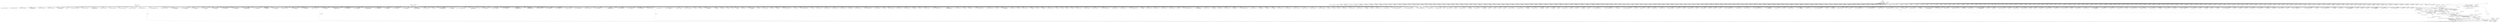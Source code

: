 digraph "0_ImageMagick_56d6e20de489113617cbbddaf41e92600a34db22@pointer" {
"1015422" [label="(Call,ScaleImage(msl_info->image[n],geometry.width,\n            geometry.height,&msl_info->image[n]->exception))"];
"1015353" [label="(Call,ParseRegionGeometry(msl_info->image[n],value,\n                        &geometry,exception))"];
"1015270" [label="(Call,msl_info->image[n] == (Image *) NULL)"];
"1015276" [label="(Call,(Image *) NULL)"];
"1000237" [label="(Call,(char *) NULL)"];
"1000232" [label="(Call,(const char *) NULL)"];
"1015383" [label="(Call,StringToUnsignedLong(value))"];
"1000235" [label="(Call,value=(char *) NULL)"];
"1015405" [label="(Call,StringToLong(value))"];
"1000245" [label="(Call,ResetMagickMemory(&geometry,0,sizeof(geometry)))"];
"1000217" [label="(Call,exception=AcquireExceptionInfo())"];
"1015401" [label="(Call,geometry.width=StringToLong(value))"];
"1015379" [label="(Call,geometry.height=StringToUnsignedLong(value))"];
"1015420" [label="(Call,scale_image=ScaleImage(msl_info->image[n],geometry.width,\n            geometry.height,&msl_info->image[n]->exception))"];
"1015443" [label="(Call,scale_image == (Image *) NULL)"];
"1015461" [label="(Call,msl_info->image[n]=scale_image)"];
"1015455" [label="(Call,DestroyImage(msl_info->image[n]))"];
"1015449" [label="(Call,msl_info->image[n]=DestroyImage(msl_info->image[n]))"];
"1018046" [label="(Call,(Image*) NULL)"];
"1017467" [label="(Call,(Image *) NULL)"];
"1003098" [label="(Call,StringToDouble(value,\n                        (char **) NULL))"];
"1008311" [label="(Call,SetMSLAttributes(msl_info,keyword,value))"];
"1014502" [label="(Call,(Image *) NULL)"];
"1003100" [label="(Call,(char **) NULL)"];
"1014729" [label="(Call,(const xmlChar *) NULL)"];
"1000234" [label="(Identifier,NULL)"];
"1009820" [label="(Call,(const xmlChar *) NULL)"];
"1004528" [label="(Call,ParseGravityGeometry(msl_info->image[n],value,\n                        &geometry,exception))"];
"1016133" [label="(Call,(const char *) NULL)"];
"1010162" [label="(Call,ParseChannelOption(value))"];
"1003342" [label="(Call,(const xmlChar *) NULL)"];
"1008856" [label="(Call,(Image *) NULL)"];
"1000248" [label="(Literal,0)"];
"1004334" [label="(Call,(const xmlChar *) NULL)"];
"1011845" [label="(Call,ParseCommandOption(MagickGravityOptions,MagickFalse,\n                        value))"];
"1004223" [label="(Call,(Image *) NULL)"];
"1014856" [label="(Call,(Image *) NULL)"];
"1001578" [label="(Call,(const xmlChar *) NULL)"];
"1014978" [label="(Call,(char **) NULL)"];
"1000838" [label="(Call,CloneString(&draw_info->font,value))"];
"1013508" [label="(Call,StringToLong( value ))"];
"1015667" [label="(Call,StringToDouble(value,\n                        (char **) NULL))"];
"1007460" [label="(Call,StringToLong(value))"];
"1010505" [label="(Call,StringToDouble(value,\n                        (char **) NULL))"];
"1004729" [label="(Call,(const xmlChar *) NULL)"];
"1000692" [label="(Call,ParseCommandOption(MagickAlignOptions,MagickFalse,\n                        value))"];
"1000243" [label="(Call,(void) ResetMagickMemory(&geometry,0,sizeof(geometry)))"];
"1016664" [label="(Call,StringToLong(value))"];
"1008628" [label="(Call,(char **) NULL)"];
"1018781" [label="(Call,(Image *) NULL)"];
"1003476" [label="(Call,(Image *) NULL)"];
"1015420" [label="(Call,scale_image=ScaleImage(msl_info->image[n],geometry.width,\n            geometry.height,&msl_info->image[n]->exception))"];
"1015444" [label="(Identifier,scale_image)"];
"1015173" [label="(Call,StringToUnsignedLong(value))"];
"1000279" [label="(Call,(Image *) NULL)"];
"1009307" [label="(Call,StringToLong(value))"];
"1019173" [label="(Call,(char **) NULL)"];
"1018251" [label="(Call,(Image*) NULL)"];
"1005603" [label="(Call,(char **) NULL)"];
"1011788" [label="(Call,CloneString(&draw_info->font,value))"];
"1010711" [label="(Call,QueryMagickColor(value,&fill_color,exception))"];
"1005877" [label="(Call,ParseGeometry(value,&geometry_info))"];
"1006241" [label="(Call,(const xmlChar *) NULL)"];
"1009874" [label="(Call,StringToDouble(value,\n                        (char **) NULL))"];
"1009938" [label="(Call,StringToDouble(value,\n                        (char **) NULL))"];
"1009092" [label="(Call,SetGeometry(msl_info->image[n],&geometry))"];
"1011967" [label="(Call,ParseGeometry(value,&geometry_info))"];
"1009346" [label="(Call,StringToLong(value))"];
"1012993" [label="(Call,(Image *) NULL)"];
"1015362" [label="(Identifier,exception)"];
"1017221" [label="(Call,(Image *) NULL)"];
"1011331" [label="(Call,ParseCommandOption(MagickBooleanOptions,MagickFalse,\n                        value))"];
"1005777" [label="(Call,QueryColorDatabase(value,&draw_info->stroke,\n                        exception))"];
"1016433" [label="(Call,ParseCommandOption(MagickBooleanOptions,MagickFalse,\n                        value))"];
"1003852" [label="(Call,AcquireAuthenticCacheView(composite_image,\n                        exception))"];
"1014248" [label="(Call,(Image *) NULL)"];
"1015423" [label="(Call,msl_info->image[n])"];
"1015431" [label="(Call,geometry.height)"];
"1007724" [label="(Call,(char **) NULL)"];
"1007223" [label="(Call,(const xmlChar *) NULL)"];
"1003220" [label="(Call,StringToLong(value))"];
"1005808" [label="(Call,ParseCommandOption(MagickStyleOptions,MagickFalse,\n                        value))"];
"1010732" [label="(Call,StringToDouble(value,\n                        (char **) NULL))"];
"1015143" [label="(Call,ParseRegionGeometry(msl_info->image[n],value,\n                        &geometry,exception))"];
"1015865" [label="(Call,LocaleCompare(property,value))"];
"1009893" [label="(Call,(char **) NULL)"];
"1004956" [label="(Call,(Image *) NULL)"];
"1008011" [label="(Call,FormatLocaleString(value,MaxTextExtent,\"%.20g\",\n                      (double) msl_info->image[n]->rows))"];
"1001337" [label="(Call,StringToLong(value))"];
"1014663" [label="(Call,(Image *) NULL)"];
"1006434" [label="(Call,(const xmlChar *) NULL)"];
"1001156" [label="(Call,StringToLong(value))"];
"1012757" [label="(Call,StringToLong(value))"];
"1015597" [label="(Call,ParseCommandOption(MagickColorspaceOptions,\n                        MagickFalse,value))"];
"1016244" [label="(Call,SetMSLAttributes(msl_info,keyword,value))"];
"1002331" [label="(Call,(const xmlChar *) NULL)"];
"1008729" [label="(Call,(Image *) NULL)"];
"1015066" [label="(Call,(Image *) NULL)"];
"1006523" [label="(Call,(char **) NULL)"];
"1000392" [label="(Call,ParseCommandOption(MagickNoiseOptions,MagickFalse,\n                        value))"];
"1012102" [label="(Call,StringToLong(value))"];
"1016032" [label="(Call,strlen( value ))"];
"1002499" [label="(Call,(Image *) NULL)"];
"1000862" [label="(Call,ParsePageGeometry(msl_info->image[n],value,\n                        &geometry,exception))"];
"1003604" [label="(Call,QueryColorDatabase(value,\n                        &composite_image->background_color,exception))"];
"1007416" [label="(Call,StringToLong(value))"];
"1016408" [label="(Call,ParseGeometry(value,&geometry_info))"];
"1019031" [label="(Call,(const char *) NULL)"];
"1007794" [label="(Call,StringToDouble(value,(char **) NULL))"];
"1019526" [label="(Call,CopyMagickString(msl_info->image[n]->filename,value,\n                      MaxTextExtent))"];
"1015461" [label="(Call,msl_info->image[n]=scale_image)"];
"1007668" [label="(Call,(const xmlChar *) NULL)"];
"1004641" [label="(Call,CropImage(msl_info->image[n],&geometry,\n            &msl_info->image[n]->exception))"];
"1007621" [label="(Call,(Image *) NULL)"];
"1018821" [label="(Call,(Image *) NULL)"];
"1015378" [label="(Block,)"];
"1011472" [label="(Call,(const xmlChar **) NULL)"];
"1000232" [label="(Call,(const char *) NULL)"];
"1013107" [label="(Call,(char **) NULL)"];
"1005577" [label="(Call,CloneString(&draw_info->primitive,value))"];
"1000218" [label="(Identifier,exception)"];
"1001994" [label="(Call,SetGeometry(msl_info->image[n],&geometry))"];
"1015421" [label="(Identifier,scale_image)"];
"1000235" [label="(Call,value=(char *) NULL)"];
"1005546" [label="(Call,ConcatenateString(&draw_info->primitive,value))"];
"1005995" [label="(Call,StringToLong(value))"];
"1015464" [label="(Identifier,msl_info)"];
"1003814" [label="(Call,StringToLong(value))"];
"1018560" [label="(Call,(Image *) NULL)"];
"1007275" [label="(Call,ParseCommandOption(MagickComposeOptions,\n                        MagickFalse,value))"];
"1003448" [label="(Call,(const char *) NULL)"];
"1000307" [label="(Call,(const xmlChar *) NULL)"];
"1003636" [label="(Call,ParsePageGeometry(msl_info->image[n],value,\n                        &geometry,exception))"];
"1019122" [label="(Call,(const xmlChar *) NULL)"];
"1017362" [label="(Call,StringToDouble(value,\n                        (char **) NULL))"];
"1018222" [label="(Call,LocaleCompare(theAttr, value))"];
"1008651" [label="(Call,(char **) NULL)"];
"1015281" [label="(Identifier,OptionError)"];
"1017596" [label="(Call,(const xmlChar *) NULL)"];
"1015385" [label="(ControlStructure,break;)"];
"1017492" [label="(Call,(const xmlChar *) NULL)"];
"1017427" [label="(Call,(Image *) NULL)"];
"1004558" [label="(Call,StringToLong(value))"];
"1015276" [label="(Call,(Image *) NULL)"];
"1005159" [label="(Call,p=value)"];
"1018149" [label="(Call,(const xmlChar *) NULL)"];
"1007345" [label="(Call,ParsePageGeometry(msl_info->image[n],value,\n                        &geometry,exception))"];
"1015422" [label="(Call,ScaleImage(msl_info->image[n],geometry.width,\n            geometry.height,&msl_info->image[n]->exception))"];
"1008160" [label="(Call,(const xmlChar *) NULL)"];
"1013693" [label="(Call,StringToDouble(value,\n                        (char **) NULL))"];
"1002109" [label="(Call,QueryColorDatabase(value,\n                        &msl_info->image[n]->border_color,exception))"];
"1011228" [label="(Call,(const xmlChar *) NULL)"];
"1003769" [label="(Call,LocaleCompare(value,value))"];
"1000895" [label="(Call,ParseCommandOption(MagickGravityOptions,\n                        MagickFalse,value))"];
"1015434" [label="(Call,&msl_info->image[n]->exception)"];
"1010626" [label="(Call,(const xmlChar *) NULL)"];
"1013264" [label="(Call,(const xmlChar *) NULL)"];
"1018710" [label="(Call,(char **) NULL)"];
"1007056" [label="(Call,(Image *) NULL)"];
"1018629" [label="(Call,(Image *) NULL)"];
"1012008" [label="(Call,(char **) NULL)"];
"1004781" [label="(Call,StringToLong(value))"];
"1017908" [label="(Call,(Image*) NULL)"];
"1015948" [label="(Call,ParseGeometry(value,&geometry_info))"];
"1006586" [label="(Call,(Image *) NULL)"];
"1010507" [label="(Call,(char **) NULL)"];
"1004701" [label="(Call,(Image *) NULL)"];
"1011282" [label="(Call,StringToLong(value))"];
"1018708" [label="(Call,StringToDouble(value,\n                        (char **) NULL))"];
"1002068" [label="(Call,ParseCommandOption(MagickComposeOptions,MagickFalse,\n                        value))"];
"1004108" [label="(Call,StringToLong(value))"];
"1008556" [label="(Call,(Image *) NULL)"];
"1015384" [label="(Identifier,value)"];
"1001983" [label="(Call,(Image *) NULL)"];
"1017944" [label="(Call,(const xmlChar *) NULL)"];
"1008486" [label="(Call,(Image *) NULL)"];
"1018416" [label="(Call,(Image *) NULL)"];
"1013153" [label="(Call,(Image *) NULL)"];
"1015468" [label="(ControlStructure,break;)"];
"1012054" [label="(Call,ParseCommandOption(MagickStretchOptions,MagickFalse,\n                        value))"];
"1007796" [label="(Call,(char **) NULL)"];
"1003224" [label="(Call,GetOneVirtualMagickPixel(msl_info->image[n],\n                        geometry.x,geometry.y,&target,exception))"];
"1013528" [label="(Call,StringToLong( value ))"];
"1008649" [label="(Call,StringToDouble(value,(char **) NULL))"];
"1015401" [label="(Call,geometry.width=StringToLong(value))"];
"1005399" [label="(Call,CloneString(&draw_info->family,value))"];
"1008234" [label="(Call,ReadImage(msl_info->image_info[n],exception))"];
"1009914" [label="(Call,ParseGeometry(value,&geometry_info))"];
"1010470" [label="(Call,ParseGeometry(value,&geometry_info))"];
"1003452" [label="(Call,LocaleCompare(attribute,value))"];
"1006293" [label="(Call,ParseGeometry(value,&geometry_info))"];
"1000219" [label="(Call,AcquireExceptionInfo())"];
"1010545" [label="(Call,(Image *) NULL)"];
"1004476" [label="(Call,(const xmlChar *) NULL)"];
"1014055" [label="(Call,ParseCommandOption(MagickFilterOptions,MagickFalse,\n                        value))"];
"1004443" [label="(Call,(Image *) NULL)"];
"1005702" [label="(Call,(char **) NULL)"];
"1018731" [label="(Call,ParseGeometry(value,&geometry_info))"];
"1011909" [label="(Call,(char **) NULL)"];
"1004147" [label="(Call,StringToLong(value))"];
"1000785" [label="(Call,CloneString(&draw_info->encoding,value))"];
"1015359" [label="(Identifier,value)"];
"1009559" [label="(Call,(char **) NULL)"];
"1016998" [label="(Call,(Image *) NULL)"];
"1001203" [label="(Call,CloneString(&draw_info->text,value))"];
"1016530" [label="(Call,(Image *) NULL)"];
"1012165" [label="(Call,ParseGeometry(value,&geometry_info))"];
"1005566" [label="(Call,(char **) NULL)"];
"1009557" [label="(Call,StringToDouble(value,\n                        (char **) NULL))"];
"1002635" [label="(Call,(Image *) NULL)"];
"1012914" [label="(Call,value == (char *) NULL)"];
"1002016" [label="(Call,(const xmlChar *) NULL)"];
"1017744" [label="(Call,(const xmlChar *) NULL)"];
"1015354" [label="(Call,msl_info->image[n])"];
"1009282" [label="(Call,StringToDouble(value,(char **) NULL))"];
"1011368" [label="(Call,ParseCommandOption(MagickBooleanOptions,MagickFalse,\n                        value))"];
"1015895" [label="(Call,ParseCommandOption(\n                    MagickColorspaceOptions,MagickFalse,value))"];
"1004306" [label="(Call,(Image *) NULL)"];
"1002574" [label="(Call,StringToDouble(value,(char **) NULL))"];
"1003989" [label="(Call,(Image *) NULL)"];
"1012916" [label="(Call,(char *) NULL)"];
"1002451" [label="(Call,(Image *) NULL)"];
"1014605" [label="(Call,StringToLong( value ))"];
"1006330" [label="(Call,(char **) NULL)"];
"1000359" [label="(Call,ParseChannelOption(value))"];
"1003966" [label="(Call,ParseCommandOption(MagickBooleanOptions,MagickFalse,\n                        value))"];
"1008606" [label="(Call,CopyMagickString(key,value,MaxTextExtent))"];
"1015270" [label="(Call,msl_info->image[n] == (Image *) NULL)"];
"1002597" [label="(Call,StringToLong( value ))"];
"1001108" [label="(Call,ParseCommandOption(MagickStretchOptions,\n                        MagickFalse,value))"];
"1014120" [label="(Call,StringToUnsignedLong(value))"];
"1012239" [label="(Call,StringToLong(value))"];
"1016886" [label="(Call,StringToDouble(value,(char **) NULL))"];
"1000936" [label="(Call,(char **) NULL)"];
"1006216" [label="(Call,(Image *) NULL)"];
"1015267" [label="(Block,)"];
"1003185" [label="(Call,GetOneVirtualMagickPixel(msl_info->image[n],\n                        geometry.x,geometry.y,&target,exception))"];
"1017831" [label="(Call,StringToDouble(value,\n                        (char **) NULL))"];
"1000959" [label="(Call,(char **) NULL)"];
"1000533" [label="(Call,(const xmlChar *) NULL)"];
"1002848" [label="(Call,StringToLong(value))"];
"1018113" [label="(Call,(Image*) NULL)"];
"1005564" [label="(Call,StringToDouble(value,\n                        (char **) NULL))"];
"1005726" [label="(Call,(char **) NULL)"];
"1005338" [label="(Call,CloneString(&draw_info->density,value))"];
"1016115" [label="(Call,ResetMagickMemory(&geometry,0,sizeof(geometry)))"];
"1002687" [label="(Call,SetGeometry(msl_info->image[n],&geometry))"];
"1017121" [label="(Call,StringToLong( value ))"];
"1012865" [label="(Call,(const xmlChar *) NULL)"];
"1012283" [label="(Call,StringToLong(value))"];
"1017564" [label="(Call,(Image *) NULL)"];
"1016909" [label="(Call,StringToLong( value ))"];
"1017387" [label="(Call,StringToLong(value))"];
"1002220" [label="(Call,BorderImage(msl_info->image[n],&geometry,\n            &msl_info->image[n]->exception))"];
"1000934" [label="(Call,StringToDouble(value,(char **) NULL))"];
"1007182" [label="(Call,(Image *) NULL)"];
"1002972" [label="(Call,SetGeometry(msl_info->image[n],&geometry))"];
"1015428" [label="(Call,geometry.width)"];
"1018321" [label="(Call,(Image *) NULL)"];
"1012970" [label="(Call,SetMSLAttributes(msl_info,keyword,value))"];
"1008334" [label="(Call,(Image *) NULL)"];
"1014806" [label="(Call,ParseGeometry(value,&geometry_info))"];
"1014090" [label="(Call,ParseRegionGeometry(msl_info->image[n],value,\n                        &geometry,exception))"];
"1007967" [label="(Call,(const xmlChar *) NULL)"];
"1001168" [label="(Call,ParseCommandOption(MagickStyleOptions,MagickFalse,\n                        value))"];
"1017364" [label="(Call,(char **) NULL)"];
"1002997" [label="(Call,(const xmlChar *) NULL)"];
"1017327" [label="(Call,ParseGeometry(value,&geometry_info))"];
"1005661" [label="(Call,ParseGeometry(value,&geometry_info))"];
"1008939" [label="(Call,ParseCommandOption(MagickBooleanOptions,MagickFalse,\n                        value))"];
"1014003" [label="(Call,(const xmlChar *) NULL)"];
"1016682" [label="(Call,StringToDouble(value,\n                        (char **) NULL))"];
"1001731" [label="(Call,(Image *) NULL)"];
"1005384" [label="(Call,QueryColorDatabase(value,&draw_info->fill,\n                        exception))"];
"1015487" [label="(Call,(Image *) NULL)"];
"1009001" [label="(Call,LocaleCompare(attribute,value))"];
"1011907" [label="(Call,StringToDouble(value,(char **) NULL))"];
"1001876" [label="(Call,StringToDouble(value,(char **) NULL))"];
"1011774" [label="(Call,CloneString(&draw_info->family,value))"];
"1009008" [label="(Call,CloneImage(msl_info->image[j],0,0,\n                            MagickFalse,exception))"];
"1014528" [label="(Call,(const xmlChar *) NULL)"];
"1012083" [label="(Call,QueryColorDatabase(value,&draw_info->stroke,\n                        exception))"];
"1003765" [label="(Call,(const char *) NULL)"];
"1003943" [label="(Call,(char **) NULL)"];
"1010418" [label="(Call,(const xmlChar *) NULL)"];
"1001315" [label="(Call,StringToLong(value))"];
"1015379" [label="(Call,geometry.height=StringToUnsignedLong(value))"];
"1005296" [label="(Call,ParseCommandOption(MagickBooleanOptions,MagickFalse,\n                        value))"];
"1010884" [label="(Call,(Image *) NULL)"];
"1002239" [label="(Call,(Image *) NULL)"];
"1012662" [label="(Call,(const xmlChar *) NULL)"];
"1002383" [label="(Call,QueryColorDatabase(value,&target,\n                        &msl_info->image[n]->exception))"];
"1012006" [label="(Call,StringToDouble(value,(char **) NULL))"];
"1016362" [label="(Call,(char **) NULL)"];
"1004832" [label="(Call,(Image *) NULL)"];
"1010110" [label="(Call,(const xmlChar *) NULL)"];
"1009891" [label="(Call,StringToDouble(value,\n                        (char **) NULL))"];
"1006931" [label="(Call,(Image *) NULL)"];
"1010678" [label="(Call,ParseChannelOption(value))"];
"1015271" [label="(Call,msl_info->image[n])"];
"1013929" [label="(Call,(Image *) NULL)"];
"1009203" [label="(Call,(char **) NULL)"];
"1000763" [label="(Call,CloneString(&draw_info->density,value))"];
"1017672" [label="(Call,StringToDouble(value,\n                        (char **) NULL))"];
"1014785" [label="(Call,(char **) NULL)"];
"1003686" [label="(Call,ParseCommandOption(MagickGravityOptions,MagickFalse,\n                        value))"];
"1013762" [label="(Call,StringToDouble(value,(char **) NULL))"];
"1016360" [label="(Call,StringToDouble(value,\n                        (char **) NULL))"];
"1008413" [label="(Call,StringToDouble(value,\n                        (char **) NULL))"];
"1007941" [label="(Call,(Image *) NULL)"];
"1013105" [label="(Call,StringToDouble(value,\n                        (char **) NULL))"];
"1013785" [label="(Call,StringToDouble(value,(char **) NULL))"];
"1008887" [label="(Call,(const xmlChar *) NULL)"];
"1009470" [label="(Call,(const xmlChar *) NULL)"];
"1013717" [label="(Call,ParseGeometry(value,&geometry_info))"];
"1019547" [label="(Call,SetMSLAttributes(msl_info,keyword,value))"];
"1012934" [label="(Call,ReadImage(msl_info->image_info[n],exception))"];
"1005700" [label="(Call,StringToDouble(value,(char **) NULL))"];
"1015528" [label="(Call,(const xmlChar *) NULL)"];
"1015921" [label="(Call,SetMSLAttributes(msl_info,keyword,value))"];
"1004660" [label="(Call,(Image *) NULL)"];
"1007991" [label="(Call,CopyMagickString(key,value,MaxTextExtent))"];
"1002181" [label="(Call,StringToLong(value))"];
"1004602" [label="(Call,StringToLong(value))"];
"1017101" [label="(Call,StringToLong( value ))"];
"1015278" [label="(Identifier,NULL)"];
"1017024" [label="(Call,(const xmlChar *) NULL)"];
"1010798" [label="(Call,(const xmlChar *) NULL)"];
"1015745" [label="(Call,(const xmlChar *) NULL)"];
"1001808" [label="(Call,ParseChannelOption(value))"];
"1016888" [label="(Call,(char **) NULL)"];
"1012831" [label="(Call,RaiseImage(msl_info->image[n],&geometry,raise))"];
"1012032" [label="(Call,(char **) NULL)"];
"1015448" [label="(ControlStructure,break;)"];
"1002761" [label="(Call,ParsePageGeometry(msl_info->image[n],value,\n                        &geometry,exception))"];
"1009522" [label="(Call,ParseGeometry(value,&geometry_info))"];
"1008582" [label="(Call,(const xmlChar *) NULL)"];
"1004151" [label="(Call,GetOneVirtualPixel(msl_info->image[n],geometry.x,\n                        geometry.y,&target,exception))"];
"1015456" [label="(Call,msl_info->image[n])"];
"1005413" [label="(Call,CloneString(&draw_info->font,value))"];
"1004112" [label="(Call,GetOneVirtualPixel(msl_info->image[n],geometry.x,\n                        geometry.y,&target,exception))"];
"1011884" [label="(Call,StringToDouble(value,\n                        (char **) NULL))"];
"1014165" [label="(Call,StringToLong(value))"];
"1019301" [label="(Call,QueryMagickColor(value,&target,exception))"];
"1005724" [label="(Call,StringToDouble(value,(char **) NULL))"];
"1009445" [label="(Call,(Image *) NULL)"];
"1001878" [label="(Call,(char **) NULL)"];
"1017648" [label="(Call,ParseGeometry(value,&geometry_info))"];
"1006409" [label="(Call,(Image *) NULL)"];
"1001942" [label="(Call,(Image *) NULL)"];
"1015353" [label="(Call,ParseRegionGeometry(msl_info->image[n],value,\n                        &geometry,exception))"];
"1001630" [label="(Call,ParseCommandOption(MagickBooleanOptions,MagickFalse,\n                        value))"];
"1019593" [label="(Call,value != NULL)"];
"1005748" [label="(Call,ParseCommandOption(MagickStretchOptions,MagickFalse,\n                        value))"];
"1011642" [label="(Call,ParseCommandOption(MagickAlignOptions,MagickFalse,\n                        value))"];
"1008672" [label="(Call,StringToDouble(value,(char **) NULL))"];
"1009780" [label="(Call,(Image *) NULL)"];
"1019251" [label="(Call,(const xmlChar *) NULL)"];
"1015719" [label="(Call,(Image *) NULL)"];
"1000824" [label="(Call,CloneString(&draw_info->family,value))"];
"1011534" [label="(Call,p=value)"];
"1012149" [label="(Call,CloneString(&draw_info->text,value))"];
"1014398" [label="(Call,StringToLong(value))"];
"1012212" [label="(Call,QueryColorDatabase(value,&draw_info->undercolor,\n                        exception))"];
"1015450" [label="(Call,msl_info->image[n])"];
"1006368" [label="(Call,(Image *) NULL)"];
"1019225" [label="(Call,(Image *) NULL)"];
"1002948" [label="(Call,(Image *) NULL)"];
"1008302" [label="(Call,SetMSLAttributes(msl_info,keyword,value))"];
"1014783" [label="(Call,StringToDouble(value,\n                        (char **) NULL))"];
"1006857" [label="(Call,(Image *) NULL)"];
"1007722" [label="(Call,StringToDouble(value,(char **) NULL))"];
"1012640" [label="(Call,SetGeometry(msl_info->image[n],&geometry))"];
"1009201" [label="(Call,StringToDouble(value,\n                        (char **) NULL))"];
"1013488" [label="(Call,StringToLong( value ))"];
"1017719" [label="(Call,(Image *) NULL)"];
"1012814" [label="(Call,StringToLong(value))"];
"1005924" [label="(Call,QueryColorDatabase(value,&draw_info->undercolor,\n                        exception))"];
"1001901" [label="(Call,StringToLong(value))"];
"1000239" [label="(Identifier,NULL)"];
"1011200" [label="(Call,(Image *) NULL)"];
"1011407" [label="(Call,StringToLong(value))"];
"1011735" [label="(Call,CloneString(&draw_info->encoding,value))"];
"1016144" [label="(Call,ParseAbsoluteGeometry(value,&geometry))"];
"1015452" [label="(Identifier,msl_info)"];
"1009963" [label="(Call,StringToDouble(value,\n                        (char **) NULL))"];
"1002525" [label="(Call,(const xmlChar *) NULL)"];
"1015400" [label="(Block,)"];
"1017674" [label="(Call,(char **) NULL)"];
"1014207" [label="(Call,(Image *) NULL)"];
"1013018" [label="(Call,(const xmlChar *) NULL)"];
"1008626" [label="(Call,StringToDouble(value,(char **) NULL))"];
"1006328" [label="(Call,StringToDouble(value,\n                        (char **) NULL))"];
"1018449" [label="(Call,(const xmlChar *) NULL)"];
"1015407" [label="(ControlStructure,break;)"];
"1002826" [label="(Call,StringToLong(value))"];
"1015582" [label="(Call,StringToDouble(value,\n                        (char **) NULL))"];
"1015195" [label="(Call,StringToLong(value))"];
"1009311" [label="(Call,GetOneVirtualMagickPixel(msl_info->image[n],\n                        geometry.x,geometry.y,&target,exception))"];
"1010850" [label="(Call,FormatLocaleFile(stdout,\"%s\",value))"];
"1000484" [label="(Call,(Image *) NULL)"];
"1005973" [label="(Call,StringToLong(value))"];
"1008142" [label="(Call,(Image *) NULL)"];
"1003579" [label="(Call,ParseChannelOption(value))"];
"1009988" [label="(Call,StringToDouble(value,\n                        (char **) NULL))"];
"1013695" [label="(Call,(char **) NULL)"];
"1000236" [label="(Identifier,value)"];
"1007201" [label="(Call,SetGeometry(msl_info->image[n],&geometry))"];
"1001293" [label="(Call,StringToLong(value))"];
"1010734" [label="(Call,(char **) NULL)"];
"1015016" [label="(Call,(Image *) NULL)"];
"1002291" [label="(Call,(Image *) NULL)"];
"1015360" [label="(Call,&geometry)"];
"1005267" [label="(Call,ParseCommandOption(MagickAlignOptions,MagickFalse,\n                        value))"];
"1012114" [label="(Call,ParseCommandOption(MagickStyleOptions,MagickFalse,\n                        value))"];
"1009940" [label="(Call,(char **) NULL)"];
"1000221" [label="(Identifier,msl_info)"];
"1011886" [label="(Call,(char **) NULL)"];
"1018928" [label="(Call,(Image *) NULL)"];
"1015816" [label="(Call,LocaleCompare(property,value))"];
"1015467" [label="(Identifier,scale_image)"];
"1003459" [label="(Call,CloneImage(msl_info->image[j],0,0,\n                            MagickFalse,exception))"];
"1004981" [label="(Call,(const xmlChar *) NULL)"];
"1015443" [label="(Call,scale_image == (Image *) NULL)"];
"1005108" [label="(Call,(const xmlChar *) NULL)"];
"1005470" [label="(Call,ParseCommandOption(MagickGravityOptions,MagickFalse,\n                        value))"];
"1012261" [label="(Call,StringToLong(value))"];
"1001550" [label="(Call,(Image *) NULL)"];
"1003121" [label="(Call,ParsePageGeometry(msl_info->image[n],value,\n                        &geometry,exception))"];
"1000249" [label="(Call,sizeof(geometry))"];
"1005059" [label="(Call,(Image *) NULL)"];
"1001680" [label="(Call,(Image *) NULL)"];
"1011004" [label="(Call,GetImageCache(profile_info,keyword,exception))"];
"1003075" [label="(Call,QueryColorDatabase(value,&draw_info->fill,\n                        exception))"];
"1014976" [label="(Call,StringToDouble(value,(char **) NULL))"];
"1006546" [label="(Call,StringToLong(value))"];
"1010082" [label="(Call,(Image *) NULL)"];
"1013238" [label="(Call,(Image *) NULL)"];
"1002576" [label="(Call,(char **) NULL)"];
"1019035" [label="(Call,LocaleCompare(attribute,value))"];
"1001056" [label="(Call,StringToDouble(value,(char **) NULL))"];
"1008359" [label="(Call,(const xmlChar *) NULL)"];
"1004214" [label="(Call,ParseGravityGeometry(image,composite_geometry,&geometry,\n            exception))"];
"1007778" [label="(Call,CopyMagickString(gamma,value,MaxTextExtent))"];
"1013639" [label="(Call,(const xmlChar *) NULL)"];
"1002906" [label="(Call,(Image *) NULL)"];
"1009990" [label="(Call,(char **) NULL)"];
"1013764" [label="(Call,(char **) NULL)"];
"1010329" [label="(Call,ParseChannelOption(value))"];
"1016947" [label="(Call,(Image *) NULL)"];
"1007438" [label="(Call,StringToLong(value))"];
"1001137" [label="(Call,QueryColorDatabase(value,&draw_info->stroke,\n                        exception))"];
"1013070" [label="(Call,ParseGeometry(value,&geometry_info))"];
"1015584" [label="(Call,(char **) NULL)"];
"1003181" [label="(Call,StringToLong(value))"];
"1015402" [label="(Call,geometry.width)"];
"1001841" [label="(Call,ParseGeometry(value,&geometry_info))"];
"1016763" [label="(Call,(Image *) NULL)"];
"1011759" [label="(Call,QueryColorDatabase(value,&draw_info->fill,\n                        exception))"];
"1014376" [label="(Call,StringToLong(value))"];
"1007821" [label="(Call,(char **) NULL)"];
"1013787" [label="(Call,(char **) NULL)"];
"1015301" [label="(Call,(const xmlChar *) NULL)"];
"1015406" [label="(Identifier,value)"];
"1000217" [label="(Call,exception=AcquireExceptionInfo())"];
"1008415" [label="(Call,(char **) NULL)"];
"1016278" [label="(Call,(Image *) NULL)"];
"1011483" [label="(Call,(const xmlChar *) NULL)"];
"1015449" [label="(Call,msl_info->image[n]=DestroyImage(msl_info->image[n]))"];
"1016707" [label="(Call,StringToLong(value))"];
"1005796" [label="(Call,StringToLong(value))"];
"1007316" [label="(Call,QueryColorDatabase(value,\n                        &msl_info->image[n]->matte_color,exception))"];
"1011671" [label="(Call,ParseCommandOption(MagickBooleanOptions,MagickFalse,\n                        value))"];
"1016607" [label="(Call,ParseGeometry(value,&geometry_info))"];
"1014142" [label="(Call,(char **) NULL)"];
"1000443" [label="(Call,(Image *) NULL)"];
"1015998" [label="(Call,SetMSLAttributes(msl_info,keyword,value))"];
"1014259" [label="(Call,SetGeometry(msl_info->image[n],&geometry))"];
"1010600" [label="(Call,QueryMagickColor(\"none\",&target,exception))"];
"1003394" [label="(Call,ParseCommandOption(MagickComposeOptions,MagickFalse,\n                        value))"];
"1000721" [label="(Call,ParseCommandOption(MagickBooleanOptions,\n                        MagickFalse,value))"];
"1016387" [label="(Call,(char **) NULL)"];
"1003941" [label="(Call,StringToDouble(value,(char **) NULL))"];
"1016837" [label="(Call,(const xmlChar *) NULL)"];
"1011812" [label="(Call,ParsePageGeometry(msl_info->image[n],value,\n                        &geometry,exception))"];
"1005437" [label="(Call,ParsePageGeometry(msl_info->image[n],value,\n                        &geometry,exception))"];
"1010587" [label="(Call,(Image *) NULL)"];
"1014625" [label="(Call,StringToLong( value ))"];
"1000809" [label="(Call,QueryColorDatabase(value,&draw_info->fill,\n                        exception))"];
"1001266" [label="(Call,QueryColorDatabase(value,&draw_info->undercolor,\n                        exception))"];
"1009117" [label="(Call,(const xmlChar *) NULL)"];
"1000242" [label="(Identifier,geometry_info)"];
"1014438" [label="(Call,(Image *) NULL)"];
"1006486" [label="(Call,ParseGeometry(value,&geometry_info))"];
"1015405" [label="(Call,StringToLong(value))"];
"1018654" [label="(Call,(const xmlChar *) NULL)"];
"1003311" [label="(Call,(Image *) NULL)"];
"1008674" [label="(Call,(char **) NULL)"];
"1018956" [label="(Call,(const xmlChar *) NULL)"];
"1003557" [label="(Call,SetImageArtifact(composite_image,\n                                            \"compose:args\",value))"];
"1013972" [label="(Call,(Image *) NULL)"];
"1000246" [label="(Call,&geometry)"];
"1006776" [label="(Call,(const xmlChar *) NULL)"];
"1019171" [label="(Call,StringToDouble(value,(char **) NULL))"];
"1010195" [label="(Call,ParseCommandOption(MagickBooleanOptions,MagickFalse,\n                        value))"];
"1013468" [label="(Call,StringToLong( value ))"];
"1010013" [label="(Call,StringToDouble(value,\n                        (char **) NULL))"];
"1001058" [label="(Call,(char **) NULL)"];
"1016684" [label="(Call,(char **) NULL)"];
"1016084" [label="(Call,SetMSLAttributes(msl_info,keyword,value))"];
"1001756" [label="(Call,(const xmlChar *) NULL)"];
"1000584" [label="(Call,p=value)"];
"1009169" [label="(Call,QueryMagickColor(value,&target,exception))"];
"1004624" [label="(Call,StringToLong(value))"];
"1012777" [label="(Call,ParseCommandOption(MagickBooleanOptions,MagickFalse,\n                        value))"];
"1004386" [label="(Call,ParseCommandOption(MagickBooleanOptions,MagickFalse,\n                        value))"];
"1004454" [label="(Call,SetGeometry(msl_info->image[n],&geometry))"];
"1015290" [label="(Call,(const xmlChar **) NULL)"];
"1010015" [label="(Call,(char **) NULL)"];
"1012030" [label="(Call,StringToDouble(value,(char **) NULL))"];
"1005522" [label="(Call,ConcatenateString(&draw_info->primitive,value))"];
"1010393" [label="(Call,(Image *) NULL)"];
"1016642" [label="(Call,StringToLong(value))"];
"1009224" [label="(Call,ParsePageGeometry(msl_info->image[n],value,\n                        &geometry,exception))"];
"1008436" [label="(Call,ParseGeometry(value,&geometry_info))"];
"1003939" [label="(Call,RotateImage(composite_image,\n                        StringToDouble(value,(char **) NULL),exception))"];
"1019539" [label="(Call,SetMSLAttributes(msl_info,keyword,value))"];
"1006521" [label="(Call,StringToDouble(value,\n                        (char **) NULL))"];
"1008051" [label="(Call,FormatLocaleString(value,MaxTextExtent,\"%.20g\",\n                      (double) msl_info->image[n]->columns))"];
"1009605" [label="(Call,(Image *) NULL)"];
"1012961" [label="(Call,SetMSLAttributes(msl_info,keyword,value))"];
"1006627" [label="(Call,(Image *) NULL)"];
"1010277" [label="(Call,(const xmlChar *) NULL)"];
"1009350" [label="(Call,GetOneVirtualMagickPixel(msl_info->image[n],\n                        geometry.x,geometry.y,&target,exception))"];
"1015632" [label="(Call,ParseGeometry(value,&geometry_info))"];
"1014577" [label="(Call,ParseMetaGeometry(value,&x,&y,&width,&height))"];
"1009081" [label="(Call,(Image *) NULL)"];
"1007570" [label="(Call,(Image *) NULL)"];
"1014281" [label="(Call,(const xmlChar *) NULL)"];
"1016811" [label="(Call,(Image *) NULL)"];
"1009876" [label="(Call,(char **) NULL)"];
"1016385" [label="(Call,StringToDouble(value,\n                        (char **) NULL))"];
"1010252" [label="(Call,(Image *) NULL)"];
"1013315" [label="(Call,ParseAbsoluteGeometry(value,&geometry))"];
"1017833" [label="(Call,(char **) NULL)"];
"1017871" [label="(Call,(Image *) NULL)"];
"1017796" [label="(Call,ParseGeometry(value,&geometry_info))"];
"1008222" [label="(Call,ConcatenateMagickString(msl_info->image_info[n]->\n                      filename,value,MaxTextExtent))"];
"1004580" [label="(Call,StringToLong(value))"];
"1000230" [label="(Call,keyword=(const char *) NULL)"];
"1007745" [label="(Call,ParseChannelOption(value))"];
"1017073" [label="(Call,ParseMetaGeometry(value,&x,&y,&width,&height))"];
"1006751" [label="(Call,(Image *) NULL)"];
"1002804" [label="(Call,StringToLong(value))"];
"1013607" [label="(Call,(Image *) NULL)"];
"1016555" [label="(Call,(const xmlChar *) NULL)"];
"1001219" [label="(Call,ParseGeometry(value,&geometry_info))"];
"1001017" [label="(Call,ParseGeometry(value,&geometry_info))"];
"1019096" [label="(Call,(Image *) NULL)"];
"1000245" [label="(Call,ResetMagickMemory(&geometry,0,sizeof(geometry)))"];
"1002870" [label="(Call,StringToLong(value))"];
"1015669" [label="(Call,(char **) NULL)"];
"1015383" [label="(Call,StringToUnsignedLong(value))"];
"1012853" [label="(Call,(const xmlChar **) NULL)"];
"1009965" [label="(Call,(char **) NULL)"];
"1017298" [label="(Call,QueryColorDatabase(value,\n                        &msl_info->image[n]->background_color,exception))"];
"1015269" [label="(ControlStructure,if (msl_info->image[n] == (Image *) NULL))"];
"1005951" [label="(Call,StringToLong(value))"];
"1002709" [label="(Call,(const xmlChar *) NULL)"];
"1008246" [label="(Call,(Image *) NULL)"];
"1018017" [label="(Call,LocaleCompare(theAttr, value))"];
"1003483" [label="(Call,SetGeometry(msl_info->image[n],&geometry))"];
"1019477" [label="(Call,(const xmlChar *) NULL)"];
"1011713" [label="(Call,CloneString(&draw_info->density,value))"];
"1012626" [label="(Call,(Image *) NULL)"];
"1015235" [label="(Call,(Image *) NULL)"];
"1001084" [label="(Call,(char **) NULL)"];
"1009284" [label="(Call,(char **) NULL)"];
"1014901" [label="(Call,(Image *) NULL)"];
"1000957" [label="(Call,StringToDouble(value,(char **) NULL))"];
"1005360" [label="(Call,CloneString(&draw_info->encoding,value))"];
"1007482" [label="(Call,StringToLong(value))"];
"1018501" [label="(Call,ParseGeometry(value,&geometry_info))"];
"1019042" [label="(Call,CloneImage(msl_info->image[j],0,0,\n                            MagickFalse,exception))"];
"1000186" [label="(Block,)"];
"1009646" [label="(Call,(Image *) NULL)"];
"1017246" [label="(Call,(const xmlChar *) NULL)"];
"1005601" [label="(Call,StringToDouble(value,(char **) NULL))"];
"1015462" [label="(Call,msl_info->image[n])"];
"1002676" [label="(Call,(Image *) NULL)"];
"1011294" [label="(Call,ParseCommandOption(MagickColorspaceOptions,\n                        MagickFalse,value))"];
"1015445" [label="(Call,(Image *) NULL)"];
"1014704" [label="(Call,(Image *) NULL)"];
"1019451" [label="(Call,(Image *) NULL)"];
"1019349" [label="(Call,(Image *) NULL)"];
"1001082" [label="(Call,StringToDouble(value,(char **) NULL))"];
"1014140" [label="(Call,StringToDouble(value,(char **) NULL))"];
"1007819" [label="(Call,StringToDouble(value,(char **) NULL))"];
"1003505" [label="(Call,(const xmlChar *) NULL)"];
"1015442" [label="(ControlStructure,if (scale_image == (Image *) NULL))"];
"1018846" [label="(Call,(const xmlChar *) NULL)"];
"1003049" [label="(Call,QueryMagickColor(value,&target,exception))"];
"1015455" [label="(Call,DestroyImage(msl_info->image[n]))"];
"1014333" [label="(Call,ParsePageGeometry(msl_info->image[n],value,\n                        &geometry,exception))"];
"1002203" [label="(Call,StringToLong(value))"];
"1015091" [label="(Call,(const xmlChar *) NULL)"];
"1008997" [label="(Call,(const char *) NULL)"];
"1019602" [label="(Call,DestroyExceptionInfo(exception))"];
"1016489" [label="(Call,(Image *) NULL)"];
"1002887" [label="(Call,ChopImage(msl_info->image[n],&geometry,\n            &msl_info->image[n]->exception))"];
"1005853" [label="(Call,ConcatenateString(&draw_info->primitive,value))"];
"1012714" [label="(Call,ParsePageGeometry(msl_info->image[n],value,\n                        &geometry,exception))"];
"1017180" [label="(Call,(Image *) NULL)"];
"1000237" [label="(Call,(char *) NULL)"];
"1002413" [label="(Call,CopyMagickString(opacity,value,MaxTextExtent))"];
"1010786" [label="(Call,(const xmlChar **) NULL)"];
"1014927" [label="(Call,(const xmlChar *) NULL)"];
"1016225" [label="(Call,SetMSLAttributes(msl_info,keyword,value))"];
"1015289" [label="(Identifier,attributes)"];
"1019610" [label="(MethodReturn,static void)"];
"1015380" [label="(Call,geometry.height)"];
"1016306" [label="(Call,(const xmlChar *) NULL)"];
"1015351" [label="(Call,flags=ParseRegionGeometry(msl_info->image[n],value,\n                        &geometry,exception))"];
"1002138" [label="(Call,ParsePageGeometry(msl_info->image[n],value,\n                        &geometry,exception))"];
"1015422" -> "1015420"  [label="AST: "];
"1015422" -> "1015434"  [label="CFG: "];
"1015423" -> "1015422"  [label="AST: "];
"1015428" -> "1015422"  [label="AST: "];
"1015431" -> "1015422"  [label="AST: "];
"1015434" -> "1015422"  [label="AST: "];
"1015420" -> "1015422"  [label="CFG: "];
"1015422" -> "1019610"  [label="DDG: &msl_info->image[n]->exception"];
"1015422" -> "1019610"  [label="DDG: geometry.width"];
"1015422" -> "1019610"  [label="DDG: geometry.height"];
"1015422" -> "1019610"  [label="DDG: msl_info->image[n]"];
"1015422" -> "1015420"  [label="DDG: msl_info->image[n]"];
"1015422" -> "1015420"  [label="DDG: geometry.width"];
"1015422" -> "1015420"  [label="DDG: geometry.height"];
"1015422" -> "1015420"  [label="DDG: &msl_info->image[n]->exception"];
"1015353" -> "1015422"  [label="DDG: msl_info->image[n]"];
"1015270" -> "1015422"  [label="DDG: msl_info->image[n]"];
"1015401" -> "1015422"  [label="DDG: geometry.width"];
"1015379" -> "1015422"  [label="DDG: geometry.height"];
"1015422" -> "1015455"  [label="DDG: msl_info->image[n]"];
"1015353" -> "1015351"  [label="AST: "];
"1015353" -> "1015362"  [label="CFG: "];
"1015354" -> "1015353"  [label="AST: "];
"1015359" -> "1015353"  [label="AST: "];
"1015360" -> "1015353"  [label="AST: "];
"1015362" -> "1015353"  [label="AST: "];
"1015351" -> "1015353"  [label="CFG: "];
"1015353" -> "1019610"  [label="DDG: msl_info->image[n]"];
"1015353" -> "1019610"  [label="DDG: &geometry"];
"1015353" -> "1015351"  [label="DDG: msl_info->image[n]"];
"1015353" -> "1015351"  [label="DDG: value"];
"1015353" -> "1015351"  [label="DDG: &geometry"];
"1015353" -> "1015351"  [label="DDG: exception"];
"1015270" -> "1015353"  [label="DDG: msl_info->image[n]"];
"1015383" -> "1015353"  [label="DDG: value"];
"1000235" -> "1015353"  [label="DDG: value"];
"1015405" -> "1015353"  [label="DDG: value"];
"1000245" -> "1015353"  [label="DDG: &geometry"];
"1000217" -> "1015353"  [label="DDG: exception"];
"1015353" -> "1015383"  [label="DDG: value"];
"1015353" -> "1015405"  [label="DDG: value"];
"1015353" -> "1019593"  [label="DDG: value"];
"1015353" -> "1019602"  [label="DDG: exception"];
"1015270" -> "1015269"  [label="AST: "];
"1015270" -> "1015276"  [label="CFG: "];
"1015271" -> "1015270"  [label="AST: "];
"1015276" -> "1015270"  [label="AST: "];
"1015281" -> "1015270"  [label="CFG: "];
"1015289" -> "1015270"  [label="CFG: "];
"1015270" -> "1019610"  [label="DDG: msl_info->image[n] == (Image *) NULL"];
"1015270" -> "1019610"  [label="DDG: msl_info->image[n]"];
"1015270" -> "1019610"  [label="DDG: (Image *) NULL"];
"1015276" -> "1015270"  [label="DDG: NULL"];
"1015276" -> "1015278"  [label="CFG: "];
"1015277" -> "1015276"  [label="AST: "];
"1015278" -> "1015276"  [label="AST: "];
"1000237" -> "1015276"  [label="DDG: NULL"];
"1015276" -> "1015290"  [label="DDG: NULL"];
"1015276" -> "1019593"  [label="DDG: NULL"];
"1000237" -> "1000235"  [label="AST: "];
"1000237" -> "1000239"  [label="CFG: "];
"1000238" -> "1000237"  [label="AST: "];
"1000239" -> "1000237"  [label="AST: "];
"1000235" -> "1000237"  [label="CFG: "];
"1000237" -> "1000235"  [label="DDG: NULL"];
"1000232" -> "1000237"  [label="DDG: NULL"];
"1000237" -> "1000279"  [label="DDG: NULL"];
"1000237" -> "1000307"  [label="DDG: NULL"];
"1000237" -> "1000443"  [label="DDG: NULL"];
"1000237" -> "1000484"  [label="DDG: NULL"];
"1000237" -> "1000533"  [label="DDG: NULL"];
"1000237" -> "1000936"  [label="DDG: NULL"];
"1000237" -> "1000959"  [label="DDG: NULL"];
"1000237" -> "1001058"  [label="DDG: NULL"];
"1000237" -> "1001084"  [label="DDG: NULL"];
"1000237" -> "1001550"  [label="DDG: NULL"];
"1000237" -> "1001578"  [label="DDG: NULL"];
"1000237" -> "1001680"  [label="DDG: NULL"];
"1000237" -> "1001731"  [label="DDG: NULL"];
"1000237" -> "1001756"  [label="DDG: NULL"];
"1000237" -> "1001878"  [label="DDG: NULL"];
"1000237" -> "1001942"  [label="DDG: NULL"];
"1000237" -> "1001983"  [label="DDG: NULL"];
"1000237" -> "1002016"  [label="DDG: NULL"];
"1000237" -> "1002239"  [label="DDG: NULL"];
"1000237" -> "1002291"  [label="DDG: NULL"];
"1000237" -> "1002331"  [label="DDG: NULL"];
"1000237" -> "1002451"  [label="DDG: NULL"];
"1000237" -> "1002499"  [label="DDG: NULL"];
"1000237" -> "1002525"  [label="DDG: NULL"];
"1000237" -> "1002576"  [label="DDG: NULL"];
"1000237" -> "1002635"  [label="DDG: NULL"];
"1000237" -> "1002676"  [label="DDG: NULL"];
"1000237" -> "1002709"  [label="DDG: NULL"];
"1000237" -> "1002906"  [label="DDG: NULL"];
"1000237" -> "1002948"  [label="DDG: NULL"];
"1000237" -> "1002997"  [label="DDG: NULL"];
"1000237" -> "1003100"  [label="DDG: NULL"];
"1000237" -> "1003311"  [label="DDG: NULL"];
"1000237" -> "1003342"  [label="DDG: NULL"];
"1000237" -> "1003448"  [label="DDG: NULL"];
"1000237" -> "1003476"  [label="DDG: NULL"];
"1000237" -> "1003505"  [label="DDG: NULL"];
"1000237" -> "1003765"  [label="DDG: NULL"];
"1000237" -> "1003943"  [label="DDG: NULL"];
"1000237" -> "1003989"  [label="DDG: NULL"];
"1000237" -> "1004223"  [label="DDG: NULL"];
"1000237" -> "1004306"  [label="DDG: NULL"];
"1000237" -> "1004334"  [label="DDG: NULL"];
"1000237" -> "1004443"  [label="DDG: NULL"];
"1000237" -> "1004476"  [label="DDG: NULL"];
"1000237" -> "1004660"  [label="DDG: NULL"];
"1000237" -> "1004701"  [label="DDG: NULL"];
"1000237" -> "1004729"  [label="DDG: NULL"];
"1000237" -> "1004832"  [label="DDG: NULL"];
"1000237" -> "1004956"  [label="DDG: NULL"];
"1000237" -> "1004981"  [label="DDG: NULL"];
"1000237" -> "1005059"  [label="DDG: NULL"];
"1000237" -> "1005108"  [label="DDG: NULL"];
"1000237" -> "1005566"  [label="DDG: NULL"];
"1000237" -> "1005603"  [label="DDG: NULL"];
"1000237" -> "1005702"  [label="DDG: NULL"];
"1000237" -> "1005726"  [label="DDG: NULL"];
"1000237" -> "1006216"  [label="DDG: NULL"];
"1000237" -> "1006241"  [label="DDG: NULL"];
"1000237" -> "1006330"  [label="DDG: NULL"];
"1000237" -> "1006368"  [label="DDG: NULL"];
"1000237" -> "1006409"  [label="DDG: NULL"];
"1000237" -> "1006434"  [label="DDG: NULL"];
"1000237" -> "1006523"  [label="DDG: NULL"];
"1000237" -> "1006586"  [label="DDG: NULL"];
"1000237" -> "1006627"  [label="DDG: NULL"];
"1000237" -> "1006751"  [label="DDG: NULL"];
"1000237" -> "1006776"  [label="DDG: NULL"];
"1000237" -> "1006857"  [label="DDG: NULL"];
"1000237" -> "1006931"  [label="DDG: NULL"];
"1000237" -> "1007056"  [label="DDG: NULL"];
"1000237" -> "1007182"  [label="DDG: NULL"];
"1000237" -> "1007223"  [label="DDG: NULL"];
"1000237" -> "1007570"  [label="DDG: NULL"];
"1000237" -> "1007621"  [label="DDG: NULL"];
"1000237" -> "1007668"  [label="DDG: NULL"];
"1000237" -> "1007724"  [label="DDG: NULL"];
"1000237" -> "1007796"  [label="DDG: NULL"];
"1000237" -> "1007821"  [label="DDG: NULL"];
"1000237" -> "1007941"  [label="DDG: NULL"];
"1000237" -> "1007967"  [label="DDG: NULL"];
"1000237" -> "1008142"  [label="DDG: NULL"];
"1000237" -> "1008160"  [label="DDG: NULL"];
"1000237" -> "1008246"  [label="DDG: NULL"];
"1000237" -> "1008334"  [label="DDG: NULL"];
"1000237" -> "1008359"  [label="DDG: NULL"];
"1000237" -> "1008415"  [label="DDG: NULL"];
"1000237" -> "1008486"  [label="DDG: NULL"];
"1000237" -> "1008556"  [label="DDG: NULL"];
"1000237" -> "1008582"  [label="DDG: NULL"];
"1000237" -> "1008628"  [label="DDG: NULL"];
"1000237" -> "1008651"  [label="DDG: NULL"];
"1000237" -> "1008674"  [label="DDG: NULL"];
"1000237" -> "1008729"  [label="DDG: NULL"];
"1000237" -> "1008856"  [label="DDG: NULL"];
"1000237" -> "1008887"  [label="DDG: NULL"];
"1000237" -> "1008997"  [label="DDG: NULL"];
"1000237" -> "1009081"  [label="DDG: NULL"];
"1000237" -> "1009117"  [label="DDG: NULL"];
"1000237" -> "1009203"  [label="DDG: NULL"];
"1000237" -> "1009284"  [label="DDG: NULL"];
"1000237" -> "1009445"  [label="DDG: NULL"];
"1000237" -> "1009470"  [label="DDG: NULL"];
"1000237" -> "1009559"  [label="DDG: NULL"];
"1000237" -> "1009605"  [label="DDG: NULL"];
"1000237" -> "1009646"  [label="DDG: NULL"];
"1000237" -> "1009780"  [label="DDG: NULL"];
"1000237" -> "1009820"  [label="DDG: NULL"];
"1000237" -> "1009876"  [label="DDG: NULL"];
"1000237" -> "1009893"  [label="DDG: NULL"];
"1000237" -> "1009940"  [label="DDG: NULL"];
"1000237" -> "1009965"  [label="DDG: NULL"];
"1000237" -> "1009990"  [label="DDG: NULL"];
"1000237" -> "1010015"  [label="DDG: NULL"];
"1000237" -> "1010082"  [label="DDG: NULL"];
"1000237" -> "1010110"  [label="DDG: NULL"];
"1000237" -> "1010252"  [label="DDG: NULL"];
"1000237" -> "1010277"  [label="DDG: NULL"];
"1000237" -> "1010393"  [label="DDG: NULL"];
"1000237" -> "1010418"  [label="DDG: NULL"];
"1000237" -> "1010507"  [label="DDG: NULL"];
"1000237" -> "1010545"  [label="DDG: NULL"];
"1000237" -> "1010587"  [label="DDG: NULL"];
"1000237" -> "1010626"  [label="DDG: NULL"];
"1000237" -> "1010734"  [label="DDG: NULL"];
"1000237" -> "1010786"  [label="DDG: NULL"];
"1000237" -> "1010798"  [label="DDG: NULL"];
"1000237" -> "1010884"  [label="DDG: NULL"];
"1000237" -> "1011200"  [label="DDG: NULL"];
"1000237" -> "1011228"  [label="DDG: NULL"];
"1000237" -> "1011472"  [label="DDG: NULL"];
"1000237" -> "1011483"  [label="DDG: NULL"];
"1000237" -> "1011886"  [label="DDG: NULL"];
"1000237" -> "1011909"  [label="DDG: NULL"];
"1000237" -> "1012008"  [label="DDG: NULL"];
"1000237" -> "1012032"  [label="DDG: NULL"];
"1000237" -> "1012626"  [label="DDG: NULL"];
"1000237" -> "1012662"  [label="DDG: NULL"];
"1000237" -> "1012853"  [label="DDG: NULL"];
"1000237" -> "1012865"  [label="DDG: NULL"];
"1000237" -> "1012916"  [label="DDG: NULL"];
"1000237" -> "1012993"  [label="DDG: NULL"];
"1000237" -> "1013018"  [label="DDG: NULL"];
"1000237" -> "1013107"  [label="DDG: NULL"];
"1000237" -> "1013153"  [label="DDG: NULL"];
"1000237" -> "1013238"  [label="DDG: NULL"];
"1000237" -> "1013264"  [label="DDG: NULL"];
"1000237" -> "1013607"  [label="DDG: NULL"];
"1000237" -> "1013639"  [label="DDG: NULL"];
"1000237" -> "1013695"  [label="DDG: NULL"];
"1000237" -> "1013764"  [label="DDG: NULL"];
"1000237" -> "1013787"  [label="DDG: NULL"];
"1000237" -> "1013929"  [label="DDG: NULL"];
"1000237" -> "1013972"  [label="DDG: NULL"];
"1000237" -> "1014003"  [label="DDG: NULL"];
"1000237" -> "1014142"  [label="DDG: NULL"];
"1000237" -> "1014207"  [label="DDG: NULL"];
"1000237" -> "1014248"  [label="DDG: NULL"];
"1000237" -> "1014281"  [label="DDG: NULL"];
"1000237" -> "1014438"  [label="DDG: NULL"];
"1000237" -> "1014502"  [label="DDG: NULL"];
"1000237" -> "1014528"  [label="DDG: NULL"];
"1000237" -> "1014663"  [label="DDG: NULL"];
"1000237" -> "1014704"  [label="DDG: NULL"];
"1000237" -> "1014729"  [label="DDG: NULL"];
"1000237" -> "1014785"  [label="DDG: NULL"];
"1000237" -> "1014856"  [label="DDG: NULL"];
"1000237" -> "1014901"  [label="DDG: NULL"];
"1000237" -> "1014927"  [label="DDG: NULL"];
"1000237" -> "1014978"  [label="DDG: NULL"];
"1000237" -> "1015016"  [label="DDG: NULL"];
"1000237" -> "1015066"  [label="DDG: NULL"];
"1000237" -> "1015091"  [label="DDG: NULL"];
"1000237" -> "1015235"  [label="DDG: NULL"];
"1000237" -> "1015301"  [label="DDG: NULL"];
"1000237" -> "1015445"  [label="DDG: NULL"];
"1000237" -> "1015487"  [label="DDG: NULL"];
"1000237" -> "1015528"  [label="DDG: NULL"];
"1000237" -> "1015584"  [label="DDG: NULL"];
"1000237" -> "1015669"  [label="DDG: NULL"];
"1000237" -> "1015719"  [label="DDG: NULL"];
"1000237" -> "1015745"  [label="DDG: NULL"];
"1000237" -> "1016133"  [label="DDG: NULL"];
"1000237" -> "1016278"  [label="DDG: NULL"];
"1000237" -> "1016306"  [label="DDG: NULL"];
"1000237" -> "1016362"  [label="DDG: NULL"];
"1000237" -> "1016387"  [label="DDG: NULL"];
"1000237" -> "1016489"  [label="DDG: NULL"];
"1000237" -> "1016530"  [label="DDG: NULL"];
"1000237" -> "1016555"  [label="DDG: NULL"];
"1000237" -> "1016684"  [label="DDG: NULL"];
"1000237" -> "1016763"  [label="DDG: NULL"];
"1000237" -> "1016811"  [label="DDG: NULL"];
"1000237" -> "1016837"  [label="DDG: NULL"];
"1000237" -> "1016888"  [label="DDG: NULL"];
"1000237" -> "1016947"  [label="DDG: NULL"];
"1000237" -> "1016998"  [label="DDG: NULL"];
"1000237" -> "1017024"  [label="DDG: NULL"];
"1000237" -> "1017180"  [label="DDG: NULL"];
"1000237" -> "1017221"  [label="DDG: NULL"];
"1000237" -> "1017246"  [label="DDG: NULL"];
"1000237" -> "1017364"  [label="DDG: NULL"];
"1000237" -> "1017427"  [label="DDG: NULL"];
"1000237" -> "1017467"  [label="DDG: NULL"];
"1000237" -> "1017492"  [label="DDG: NULL"];
"1000237" -> "1017564"  [label="DDG: NULL"];
"1000237" -> "1017596"  [label="DDG: NULL"];
"1000237" -> "1017674"  [label="DDG: NULL"];
"1000237" -> "1017719"  [label="DDG: NULL"];
"1000237" -> "1017744"  [label="DDG: NULL"];
"1000237" -> "1017833"  [label="DDG: NULL"];
"1000237" -> "1017871"  [label="DDG: NULL"];
"1000237" -> "1017908"  [label="DDG: NULL"];
"1000237" -> "1017944"  [label="DDG: NULL"];
"1000237" -> "1018046"  [label="DDG: NULL"];
"1000237" -> "1018113"  [label="DDG: NULL"];
"1000237" -> "1018149"  [label="DDG: NULL"];
"1000237" -> "1018251"  [label="DDG: NULL"];
"1000237" -> "1018321"  [label="DDG: NULL"];
"1000237" -> "1018416"  [label="DDG: NULL"];
"1000237" -> "1018449"  [label="DDG: NULL"];
"1000237" -> "1018560"  [label="DDG: NULL"];
"1000237" -> "1018629"  [label="DDG: NULL"];
"1000237" -> "1018654"  [label="DDG: NULL"];
"1000237" -> "1018710"  [label="DDG: NULL"];
"1000237" -> "1018781"  [label="DDG: NULL"];
"1000237" -> "1018821"  [label="DDG: NULL"];
"1000237" -> "1018846"  [label="DDG: NULL"];
"1000237" -> "1018928"  [label="DDG: NULL"];
"1000237" -> "1018956"  [label="DDG: NULL"];
"1000237" -> "1019031"  [label="DDG: NULL"];
"1000237" -> "1019096"  [label="DDG: NULL"];
"1000237" -> "1019122"  [label="DDG: NULL"];
"1000237" -> "1019173"  [label="DDG: NULL"];
"1000237" -> "1019225"  [label="DDG: NULL"];
"1000237" -> "1019251"  [label="DDG: NULL"];
"1000237" -> "1019349"  [label="DDG: NULL"];
"1000237" -> "1019451"  [label="DDG: NULL"];
"1000237" -> "1019477"  [label="DDG: NULL"];
"1000237" -> "1019593"  [label="DDG: NULL"];
"1000232" -> "1000230"  [label="AST: "];
"1000232" -> "1000234"  [label="CFG: "];
"1000233" -> "1000232"  [label="AST: "];
"1000234" -> "1000232"  [label="AST: "];
"1000230" -> "1000232"  [label="CFG: "];
"1000232" -> "1000230"  [label="DDG: NULL"];
"1015383" -> "1015379"  [label="AST: "];
"1015383" -> "1015384"  [label="CFG: "];
"1015384" -> "1015383"  [label="AST: "];
"1015379" -> "1015383"  [label="CFG: "];
"1015383" -> "1015379"  [label="DDG: value"];
"1000235" -> "1015383"  [label="DDG: value"];
"1015405" -> "1015383"  [label="DDG: value"];
"1015383" -> "1015405"  [label="DDG: value"];
"1015383" -> "1019593"  [label="DDG: value"];
"1000235" -> "1000186"  [label="AST: "];
"1000236" -> "1000235"  [label="AST: "];
"1000242" -> "1000235"  [label="CFG: "];
"1000235" -> "1019610"  [label="DDG: (char *) NULL"];
"1000235" -> "1000359"  [label="DDG: value"];
"1000235" -> "1000392"  [label="DDG: value"];
"1000235" -> "1000584"  [label="DDG: value"];
"1000235" -> "1000692"  [label="DDG: value"];
"1000235" -> "1000721"  [label="DDG: value"];
"1000235" -> "1000763"  [label="DDG: value"];
"1000235" -> "1000785"  [label="DDG: value"];
"1000235" -> "1000809"  [label="DDG: value"];
"1000235" -> "1000824"  [label="DDG: value"];
"1000235" -> "1000838"  [label="DDG: value"];
"1000235" -> "1000862"  [label="DDG: value"];
"1000235" -> "1000895"  [label="DDG: value"];
"1000235" -> "1000934"  [label="DDG: value"];
"1000235" -> "1000957"  [label="DDG: value"];
"1000235" -> "1001017"  [label="DDG: value"];
"1000235" -> "1001056"  [label="DDG: value"];
"1000235" -> "1001082"  [label="DDG: value"];
"1000235" -> "1001108"  [label="DDG: value"];
"1000235" -> "1001137"  [label="DDG: value"];
"1000235" -> "1001156"  [label="DDG: value"];
"1000235" -> "1001168"  [label="DDG: value"];
"1000235" -> "1001203"  [label="DDG: value"];
"1000235" -> "1001219"  [label="DDG: value"];
"1000235" -> "1001266"  [label="DDG: value"];
"1000235" -> "1001293"  [label="DDG: value"];
"1000235" -> "1001315"  [label="DDG: value"];
"1000235" -> "1001337"  [label="DDG: value"];
"1000235" -> "1001630"  [label="DDG: value"];
"1000235" -> "1001808"  [label="DDG: value"];
"1000235" -> "1001841"  [label="DDG: value"];
"1000235" -> "1001876"  [label="DDG: value"];
"1000235" -> "1001901"  [label="DDG: value"];
"1000235" -> "1002068"  [label="DDG: value"];
"1000235" -> "1002109"  [label="DDG: value"];
"1000235" -> "1002138"  [label="DDG: value"];
"1000235" -> "1002181"  [label="DDG: value"];
"1000235" -> "1002203"  [label="DDG: value"];
"1000235" -> "1002383"  [label="DDG: value"];
"1000235" -> "1002413"  [label="DDG: value"];
"1000235" -> "1002574"  [label="DDG: value"];
"1000235" -> "1002597"  [label="DDG: value"];
"1000235" -> "1002761"  [label="DDG: value"];
"1000235" -> "1002804"  [label="DDG: value"];
"1000235" -> "1002826"  [label="DDG: value"];
"1000235" -> "1002848"  [label="DDG: value"];
"1000235" -> "1002870"  [label="DDG: value"];
"1000235" -> "1003049"  [label="DDG: value"];
"1000235" -> "1003075"  [label="DDG: value"];
"1000235" -> "1003098"  [label="DDG: value"];
"1000235" -> "1003121"  [label="DDG: value"];
"1000235" -> "1003181"  [label="DDG: value"];
"1000235" -> "1003220"  [label="DDG: value"];
"1000235" -> "1003394"  [label="DDG: value"];
"1000235" -> "1003452"  [label="DDG: value"];
"1000235" -> "1003557"  [label="DDG: value"];
"1000235" -> "1003579"  [label="DDG: value"];
"1000235" -> "1003604"  [label="DDG: value"];
"1000235" -> "1003636"  [label="DDG: value"];
"1000235" -> "1003686"  [label="DDG: value"];
"1000235" -> "1003769"  [label="DDG: value"];
"1000235" -> "1003814"  [label="DDG: value"];
"1000235" -> "1003941"  [label="DDG: value"];
"1000235" -> "1003966"  [label="DDG: value"];
"1000235" -> "1004108"  [label="DDG: value"];
"1000235" -> "1004147"  [label="DDG: value"];
"1000235" -> "1004386"  [label="DDG: value"];
"1000235" -> "1004528"  [label="DDG: value"];
"1000235" -> "1004558"  [label="DDG: value"];
"1000235" -> "1004580"  [label="DDG: value"];
"1000235" -> "1004602"  [label="DDG: value"];
"1000235" -> "1004624"  [label="DDG: value"];
"1000235" -> "1004781"  [label="DDG: value"];
"1000235" -> "1005159"  [label="DDG: value"];
"1000235" -> "1005267"  [label="DDG: value"];
"1000235" -> "1005296"  [label="DDG: value"];
"1000235" -> "1005338"  [label="DDG: value"];
"1000235" -> "1005360"  [label="DDG: value"];
"1000235" -> "1005384"  [label="DDG: value"];
"1000235" -> "1005399"  [label="DDG: value"];
"1000235" -> "1005413"  [label="DDG: value"];
"1000235" -> "1005437"  [label="DDG: value"];
"1000235" -> "1005470"  [label="DDG: value"];
"1000235" -> "1005522"  [label="DDG: value"];
"1000235" -> "1005546"  [label="DDG: value"];
"1000235" -> "1005564"  [label="DDG: value"];
"1000235" -> "1005577"  [label="DDG: value"];
"1000235" -> "1005601"  [label="DDG: value"];
"1000235" -> "1005661"  [label="DDG: value"];
"1000235" -> "1005700"  [label="DDG: value"];
"1000235" -> "1005724"  [label="DDG: value"];
"1000235" -> "1005748"  [label="DDG: value"];
"1000235" -> "1005777"  [label="DDG: value"];
"1000235" -> "1005796"  [label="DDG: value"];
"1000235" -> "1005808"  [label="DDG: value"];
"1000235" -> "1005853"  [label="DDG: value"];
"1000235" -> "1005877"  [label="DDG: value"];
"1000235" -> "1005924"  [label="DDG: value"];
"1000235" -> "1005951"  [label="DDG: value"];
"1000235" -> "1005973"  [label="DDG: value"];
"1000235" -> "1005995"  [label="DDG: value"];
"1000235" -> "1006293"  [label="DDG: value"];
"1000235" -> "1006328"  [label="DDG: value"];
"1000235" -> "1006486"  [label="DDG: value"];
"1000235" -> "1006521"  [label="DDG: value"];
"1000235" -> "1006546"  [label="DDG: value"];
"1000235" -> "1007275"  [label="DDG: value"];
"1000235" -> "1007316"  [label="DDG: value"];
"1000235" -> "1007345"  [label="DDG: value"];
"1000235" -> "1007416"  [label="DDG: value"];
"1000235" -> "1007438"  [label="DDG: value"];
"1000235" -> "1007460"  [label="DDG: value"];
"1000235" -> "1007482"  [label="DDG: value"];
"1000235" -> "1007722"  [label="DDG: value"];
"1000235" -> "1007745"  [label="DDG: value"];
"1000235" -> "1007778"  [label="DDG: value"];
"1000235" -> "1007794"  [label="DDG: value"];
"1000235" -> "1007819"  [label="DDG: value"];
"1000235" -> "1007991"  [label="DDG: value"];
"1000235" -> "1008011"  [label="DDG: value"];
"1000235" -> "1008051"  [label="DDG: value"];
"1000235" -> "1008222"  [label="DDG: value"];
"1000235" -> "1008302"  [label="DDG: value"];
"1000235" -> "1008311"  [label="DDG: value"];
"1000235" -> "1008413"  [label="DDG: value"];
"1000235" -> "1008436"  [label="DDG: value"];
"1000235" -> "1008606"  [label="DDG: value"];
"1000235" -> "1008626"  [label="DDG: value"];
"1000235" -> "1008649"  [label="DDG: value"];
"1000235" -> "1008672"  [label="DDG: value"];
"1000235" -> "1008939"  [label="DDG: value"];
"1000235" -> "1009001"  [label="DDG: value"];
"1000235" -> "1009169"  [label="DDG: value"];
"1000235" -> "1009201"  [label="DDG: value"];
"1000235" -> "1009224"  [label="DDG: value"];
"1000235" -> "1009282"  [label="DDG: value"];
"1000235" -> "1009307"  [label="DDG: value"];
"1000235" -> "1009346"  [label="DDG: value"];
"1000235" -> "1009522"  [label="DDG: value"];
"1000235" -> "1009557"  [label="DDG: value"];
"1000235" -> "1009874"  [label="DDG: value"];
"1000235" -> "1009891"  [label="DDG: value"];
"1000235" -> "1009914"  [label="DDG: value"];
"1000235" -> "1009938"  [label="DDG: value"];
"1000235" -> "1009963"  [label="DDG: value"];
"1000235" -> "1009988"  [label="DDG: value"];
"1000235" -> "1010013"  [label="DDG: value"];
"1000235" -> "1010162"  [label="DDG: value"];
"1000235" -> "1010195"  [label="DDG: value"];
"1000235" -> "1010329"  [label="DDG: value"];
"1000235" -> "1010470"  [label="DDG: value"];
"1000235" -> "1010505"  [label="DDG: value"];
"1000235" -> "1010678"  [label="DDG: value"];
"1000235" -> "1010711"  [label="DDG: value"];
"1000235" -> "1010732"  [label="DDG: value"];
"1000235" -> "1010850"  [label="DDG: value"];
"1000235" -> "1011282"  [label="DDG: value"];
"1000235" -> "1011294"  [label="DDG: value"];
"1000235" -> "1011331"  [label="DDG: value"];
"1000235" -> "1011368"  [label="DDG: value"];
"1000235" -> "1011407"  [label="DDG: value"];
"1000235" -> "1011534"  [label="DDG: value"];
"1000235" -> "1011642"  [label="DDG: value"];
"1000235" -> "1011671"  [label="DDG: value"];
"1000235" -> "1011713"  [label="DDG: value"];
"1000235" -> "1011735"  [label="DDG: value"];
"1000235" -> "1011759"  [label="DDG: value"];
"1000235" -> "1011774"  [label="DDG: value"];
"1000235" -> "1011788"  [label="DDG: value"];
"1000235" -> "1011812"  [label="DDG: value"];
"1000235" -> "1011845"  [label="DDG: value"];
"1000235" -> "1011884"  [label="DDG: value"];
"1000235" -> "1011907"  [label="DDG: value"];
"1000235" -> "1011967"  [label="DDG: value"];
"1000235" -> "1012006"  [label="DDG: value"];
"1000235" -> "1012030"  [label="DDG: value"];
"1000235" -> "1012054"  [label="DDG: value"];
"1000235" -> "1012083"  [label="DDG: value"];
"1000235" -> "1012102"  [label="DDG: value"];
"1000235" -> "1012114"  [label="DDG: value"];
"1000235" -> "1012149"  [label="DDG: value"];
"1000235" -> "1012165"  [label="DDG: value"];
"1000235" -> "1012212"  [label="DDG: value"];
"1000235" -> "1012239"  [label="DDG: value"];
"1000235" -> "1012261"  [label="DDG: value"];
"1000235" -> "1012283"  [label="DDG: value"];
"1000235" -> "1012714"  [label="DDG: value"];
"1000235" -> "1012757"  [label="DDG: value"];
"1000235" -> "1012777"  [label="DDG: value"];
"1000235" -> "1012814"  [label="DDG: value"];
"1000235" -> "1012914"  [label="DDG: value"];
"1000235" -> "1012961"  [label="DDG: value"];
"1000235" -> "1012970"  [label="DDG: value"];
"1000235" -> "1013070"  [label="DDG: value"];
"1000235" -> "1013105"  [label="DDG: value"];
"1000235" -> "1013315"  [label="DDG: value"];
"1000235" -> "1013468"  [label="DDG: value"];
"1000235" -> "1013488"  [label="DDG: value"];
"1000235" -> "1013508"  [label="DDG: value"];
"1000235" -> "1013528"  [label="DDG: value"];
"1000235" -> "1013693"  [label="DDG: value"];
"1000235" -> "1013717"  [label="DDG: value"];
"1000235" -> "1013762"  [label="DDG: value"];
"1000235" -> "1013785"  [label="DDG: value"];
"1000235" -> "1014055"  [label="DDG: value"];
"1000235" -> "1014090"  [label="DDG: value"];
"1000235" -> "1014120"  [label="DDG: value"];
"1000235" -> "1014140"  [label="DDG: value"];
"1000235" -> "1014165"  [label="DDG: value"];
"1000235" -> "1014333"  [label="DDG: value"];
"1000235" -> "1014376"  [label="DDG: value"];
"1000235" -> "1014398"  [label="DDG: value"];
"1000235" -> "1014577"  [label="DDG: value"];
"1000235" -> "1014605"  [label="DDG: value"];
"1000235" -> "1014625"  [label="DDG: value"];
"1000235" -> "1014783"  [label="DDG: value"];
"1000235" -> "1014806"  [label="DDG: value"];
"1000235" -> "1014976"  [label="DDG: value"];
"1000235" -> "1015143"  [label="DDG: value"];
"1000235" -> "1015173"  [label="DDG: value"];
"1000235" -> "1015195"  [label="DDG: value"];
"1000235" -> "1015405"  [label="DDG: value"];
"1000235" -> "1015582"  [label="DDG: value"];
"1000235" -> "1015597"  [label="DDG: value"];
"1000235" -> "1015632"  [label="DDG: value"];
"1000235" -> "1015667"  [label="DDG: value"];
"1000235" -> "1015816"  [label="DDG: value"];
"1000235" -> "1015865"  [label="DDG: value"];
"1000235" -> "1015895"  [label="DDG: value"];
"1000235" -> "1015921"  [label="DDG: value"];
"1000235" -> "1015948"  [label="DDG: value"];
"1000235" -> "1015998"  [label="DDG: value"];
"1000235" -> "1016032"  [label="DDG: value"];
"1000235" -> "1016084"  [label="DDG: value"];
"1000235" -> "1016144"  [label="DDG: value"];
"1000235" -> "1016225"  [label="DDG: value"];
"1000235" -> "1016244"  [label="DDG: value"];
"1000235" -> "1016360"  [label="DDG: value"];
"1000235" -> "1016385"  [label="DDG: value"];
"1000235" -> "1016408"  [label="DDG: value"];
"1000235" -> "1016433"  [label="DDG: value"];
"1000235" -> "1016607"  [label="DDG: value"];
"1000235" -> "1016642"  [label="DDG: value"];
"1000235" -> "1016664"  [label="DDG: value"];
"1000235" -> "1016682"  [label="DDG: value"];
"1000235" -> "1016707"  [label="DDG: value"];
"1000235" -> "1016886"  [label="DDG: value"];
"1000235" -> "1016909"  [label="DDG: value"];
"1000235" -> "1017073"  [label="DDG: value"];
"1000235" -> "1017101"  [label="DDG: value"];
"1000235" -> "1017121"  [label="DDG: value"];
"1000235" -> "1017298"  [label="DDG: value"];
"1000235" -> "1017327"  [label="DDG: value"];
"1000235" -> "1017362"  [label="DDG: value"];
"1000235" -> "1017387"  [label="DDG: value"];
"1000235" -> "1017648"  [label="DDG: value"];
"1000235" -> "1017672"  [label="DDG: value"];
"1000235" -> "1017796"  [label="DDG: value"];
"1000235" -> "1017831"  [label="DDG: value"];
"1000235" -> "1018017"  [label="DDG: value"];
"1000235" -> "1018222"  [label="DDG: value"];
"1000235" -> "1018501"  [label="DDG: value"];
"1000235" -> "1018708"  [label="DDG: value"];
"1000235" -> "1018731"  [label="DDG: value"];
"1000235" -> "1019035"  [label="DDG: value"];
"1000235" -> "1019171"  [label="DDG: value"];
"1000235" -> "1019301"  [label="DDG: value"];
"1000235" -> "1019526"  [label="DDG: value"];
"1000235" -> "1019539"  [label="DDG: value"];
"1000235" -> "1019547"  [label="DDG: value"];
"1000235" -> "1019593"  [label="DDG: value"];
"1015405" -> "1015401"  [label="AST: "];
"1015405" -> "1015406"  [label="CFG: "];
"1015406" -> "1015405"  [label="AST: "];
"1015401" -> "1015405"  [label="CFG: "];
"1015405" -> "1015401"  [label="DDG: value"];
"1015405" -> "1019593"  [label="DDG: value"];
"1000245" -> "1000243"  [label="AST: "];
"1000245" -> "1000249"  [label="CFG: "];
"1000246" -> "1000245"  [label="AST: "];
"1000248" -> "1000245"  [label="AST: "];
"1000249" -> "1000245"  [label="AST: "];
"1000243" -> "1000245"  [label="CFG: "];
"1000245" -> "1019610"  [label="DDG: &geometry"];
"1000245" -> "1000243"  [label="DDG: &geometry"];
"1000245" -> "1000243"  [label="DDG: 0"];
"1000245" -> "1000862"  [label="DDG: &geometry"];
"1000245" -> "1001994"  [label="DDG: &geometry"];
"1000245" -> "1002138"  [label="DDG: &geometry"];
"1000245" -> "1002220"  [label="DDG: &geometry"];
"1000245" -> "1002687"  [label="DDG: &geometry"];
"1000245" -> "1002761"  [label="DDG: &geometry"];
"1000245" -> "1002887"  [label="DDG: &geometry"];
"1000245" -> "1002972"  [label="DDG: &geometry"];
"1000245" -> "1003121"  [label="DDG: &geometry"];
"1000245" -> "1003483"  [label="DDG: &geometry"];
"1000245" -> "1003636"  [label="DDG: &geometry"];
"1000245" -> "1004214"  [label="DDG: &geometry"];
"1000245" -> "1004454"  [label="DDG: &geometry"];
"1000245" -> "1004528"  [label="DDG: &geometry"];
"1000245" -> "1004641"  [label="DDG: &geometry"];
"1000245" -> "1005437"  [label="DDG: &geometry"];
"1000245" -> "1007201"  [label="DDG: &geometry"];
"1000245" -> "1007345"  [label="DDG: &geometry"];
"1000245" -> "1009092"  [label="DDG: &geometry"];
"1000245" -> "1009224"  [label="DDG: &geometry"];
"1000245" -> "1011812"  [label="DDG: &geometry"];
"1000245" -> "1012640"  [label="DDG: &geometry"];
"1000245" -> "1012714"  [label="DDG: &geometry"];
"1000245" -> "1012831"  [label="DDG: &geometry"];
"1000245" -> "1013315"  [label="DDG: &geometry"];
"1000245" -> "1014090"  [label="DDG: &geometry"];
"1000245" -> "1014259"  [label="DDG: &geometry"];
"1000245" -> "1014333"  [label="DDG: &geometry"];
"1000245" -> "1015143"  [label="DDG: &geometry"];
"1000245" -> "1016115"  [label="DDG: &geometry"];
"1000217" -> "1000186"  [label="AST: "];
"1000217" -> "1000219"  [label="CFG: "];
"1000218" -> "1000217"  [label="AST: "];
"1000219" -> "1000217"  [label="AST: "];
"1000221" -> "1000217"  [label="CFG: "];
"1000217" -> "1019610"  [label="DDG: AcquireExceptionInfo()"];
"1000217" -> "1000809"  [label="DDG: exception"];
"1000217" -> "1000862"  [label="DDG: exception"];
"1000217" -> "1001137"  [label="DDG: exception"];
"1000217" -> "1001266"  [label="DDG: exception"];
"1000217" -> "1002109"  [label="DDG: exception"];
"1000217" -> "1002138"  [label="DDG: exception"];
"1000217" -> "1002761"  [label="DDG: exception"];
"1000217" -> "1003049"  [label="DDG: exception"];
"1000217" -> "1003075"  [label="DDG: exception"];
"1000217" -> "1003121"  [label="DDG: exception"];
"1000217" -> "1003185"  [label="DDG: exception"];
"1000217" -> "1003224"  [label="DDG: exception"];
"1000217" -> "1003459"  [label="DDG: exception"];
"1000217" -> "1003604"  [label="DDG: exception"];
"1000217" -> "1003636"  [label="DDG: exception"];
"1000217" -> "1003852"  [label="DDG: exception"];
"1000217" -> "1003939"  [label="DDG: exception"];
"1000217" -> "1004112"  [label="DDG: exception"];
"1000217" -> "1004151"  [label="DDG: exception"];
"1000217" -> "1004214"  [label="DDG: exception"];
"1000217" -> "1004528"  [label="DDG: exception"];
"1000217" -> "1005384"  [label="DDG: exception"];
"1000217" -> "1005437"  [label="DDG: exception"];
"1000217" -> "1005777"  [label="DDG: exception"];
"1000217" -> "1005924"  [label="DDG: exception"];
"1000217" -> "1007316"  [label="DDG: exception"];
"1000217" -> "1007345"  [label="DDG: exception"];
"1000217" -> "1008234"  [label="DDG: exception"];
"1000217" -> "1009008"  [label="DDG: exception"];
"1000217" -> "1009169"  [label="DDG: exception"];
"1000217" -> "1009224"  [label="DDG: exception"];
"1000217" -> "1009311"  [label="DDG: exception"];
"1000217" -> "1009350"  [label="DDG: exception"];
"1000217" -> "1010600"  [label="DDG: exception"];
"1000217" -> "1010711"  [label="DDG: exception"];
"1000217" -> "1011004"  [label="DDG: exception"];
"1000217" -> "1011759"  [label="DDG: exception"];
"1000217" -> "1011812"  [label="DDG: exception"];
"1000217" -> "1012083"  [label="DDG: exception"];
"1000217" -> "1012212"  [label="DDG: exception"];
"1000217" -> "1012714"  [label="DDG: exception"];
"1000217" -> "1012934"  [label="DDG: exception"];
"1000217" -> "1014090"  [label="DDG: exception"];
"1000217" -> "1014333"  [label="DDG: exception"];
"1000217" -> "1015143"  [label="DDG: exception"];
"1000217" -> "1017298"  [label="DDG: exception"];
"1000217" -> "1019042"  [label="DDG: exception"];
"1000217" -> "1019301"  [label="DDG: exception"];
"1000217" -> "1019602"  [label="DDG: exception"];
"1015401" -> "1015400"  [label="AST: "];
"1015402" -> "1015401"  [label="AST: "];
"1015407" -> "1015401"  [label="CFG: "];
"1015401" -> "1019610"  [label="DDG: StringToLong(value)"];
"1015401" -> "1019610"  [label="DDG: geometry.width"];
"1015379" -> "1015378"  [label="AST: "];
"1015380" -> "1015379"  [label="AST: "];
"1015385" -> "1015379"  [label="CFG: "];
"1015379" -> "1019610"  [label="DDG: geometry.height"];
"1015379" -> "1019610"  [label="DDG: StringToUnsignedLong(value)"];
"1015420" -> "1015267"  [label="AST: "];
"1015421" -> "1015420"  [label="AST: "];
"1015444" -> "1015420"  [label="CFG: "];
"1015420" -> "1019610"  [label="DDG: ScaleImage(msl_info->image[n],geometry.width,\n            geometry.height,&msl_info->image[n]->exception)"];
"1015420" -> "1015443"  [label="DDG: scale_image"];
"1015443" -> "1015442"  [label="AST: "];
"1015443" -> "1015445"  [label="CFG: "];
"1015444" -> "1015443"  [label="AST: "];
"1015445" -> "1015443"  [label="AST: "];
"1015448" -> "1015443"  [label="CFG: "];
"1015452" -> "1015443"  [label="CFG: "];
"1015443" -> "1019610"  [label="DDG: (Image *) NULL"];
"1015443" -> "1019610"  [label="DDG: scale_image"];
"1015443" -> "1019610"  [label="DDG: scale_image == (Image *) NULL"];
"1015445" -> "1015443"  [label="DDG: NULL"];
"1015443" -> "1015461"  [label="DDG: scale_image"];
"1015461" -> "1015267"  [label="AST: "];
"1015461" -> "1015467"  [label="CFG: "];
"1015462" -> "1015461"  [label="AST: "];
"1015467" -> "1015461"  [label="AST: "];
"1015468" -> "1015461"  [label="CFG: "];
"1015461" -> "1019610"  [label="DDG: msl_info->image[n]"];
"1015461" -> "1019610"  [label="DDG: scale_image"];
"1015455" -> "1015449"  [label="AST: "];
"1015455" -> "1015456"  [label="CFG: "];
"1015456" -> "1015455"  [label="AST: "];
"1015449" -> "1015455"  [label="CFG: "];
"1015455" -> "1015449"  [label="DDG: msl_info->image[n]"];
"1015449" -> "1015267"  [label="AST: "];
"1015450" -> "1015449"  [label="AST: "];
"1015464" -> "1015449"  [label="CFG: "];
"1015449" -> "1019610"  [label="DDG: DestroyImage(msl_info->image[n])"];
}
